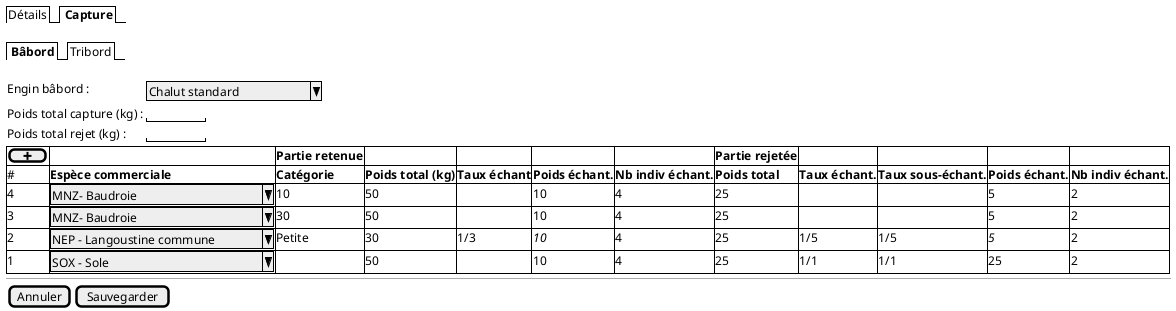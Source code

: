 @startsalt
{

  {/  Détails | <b> Capture }

  .


  {/ <b> Bâbord | Tribord }

  .

    {
      Engin bâbord : { ^ Chalut standard    ^ }
      Poids total capture (kg) :  | "       "
      Poids total rejet (kg) :  | "       "
    }

	{#
      [ <&plus> ] |  .              | <b>Partie retenue  | . | . | . | . | <b>Partie rejetée | . | . | .
      # | <b>Espèce commerciale     | <b>Catégorie | <b>Poids total (kg)     |  <b>Taux échant  | <b>Poids échant. | <b>Nb indiv échant. | <b>Poids total     |  <b>Taux échant.  | <b>Taux sous-échant.  | <b>Poids échant. | <b>Nb indiv échant.
      4 | ^MNZ- Baudroie             ^ | 10 |  50   |  .   |   10          | 4 | 25   |  .   | . |   5  | 2
      3 | ^MNZ- Baudroie             ^ | 30 |  50   |  .   |   10          | 4 | 25   |  .   | . |   5  | 2
      2 | ^NEP - Langoustine commune ^ | Petite |  30   |  1/3 |   <i>10       | 4 | 25   |  1/5 | 1/5 | <i>5 | 2
      1 | ^SOX - Sole                ^ | . |  50   |  .   |   10          | 4 | 25   |  1/1 | 1/1 | 25   | 2
    }

  --

  {
    [Annuler] | [Sauvegarder]
  }
}
@endsalt

